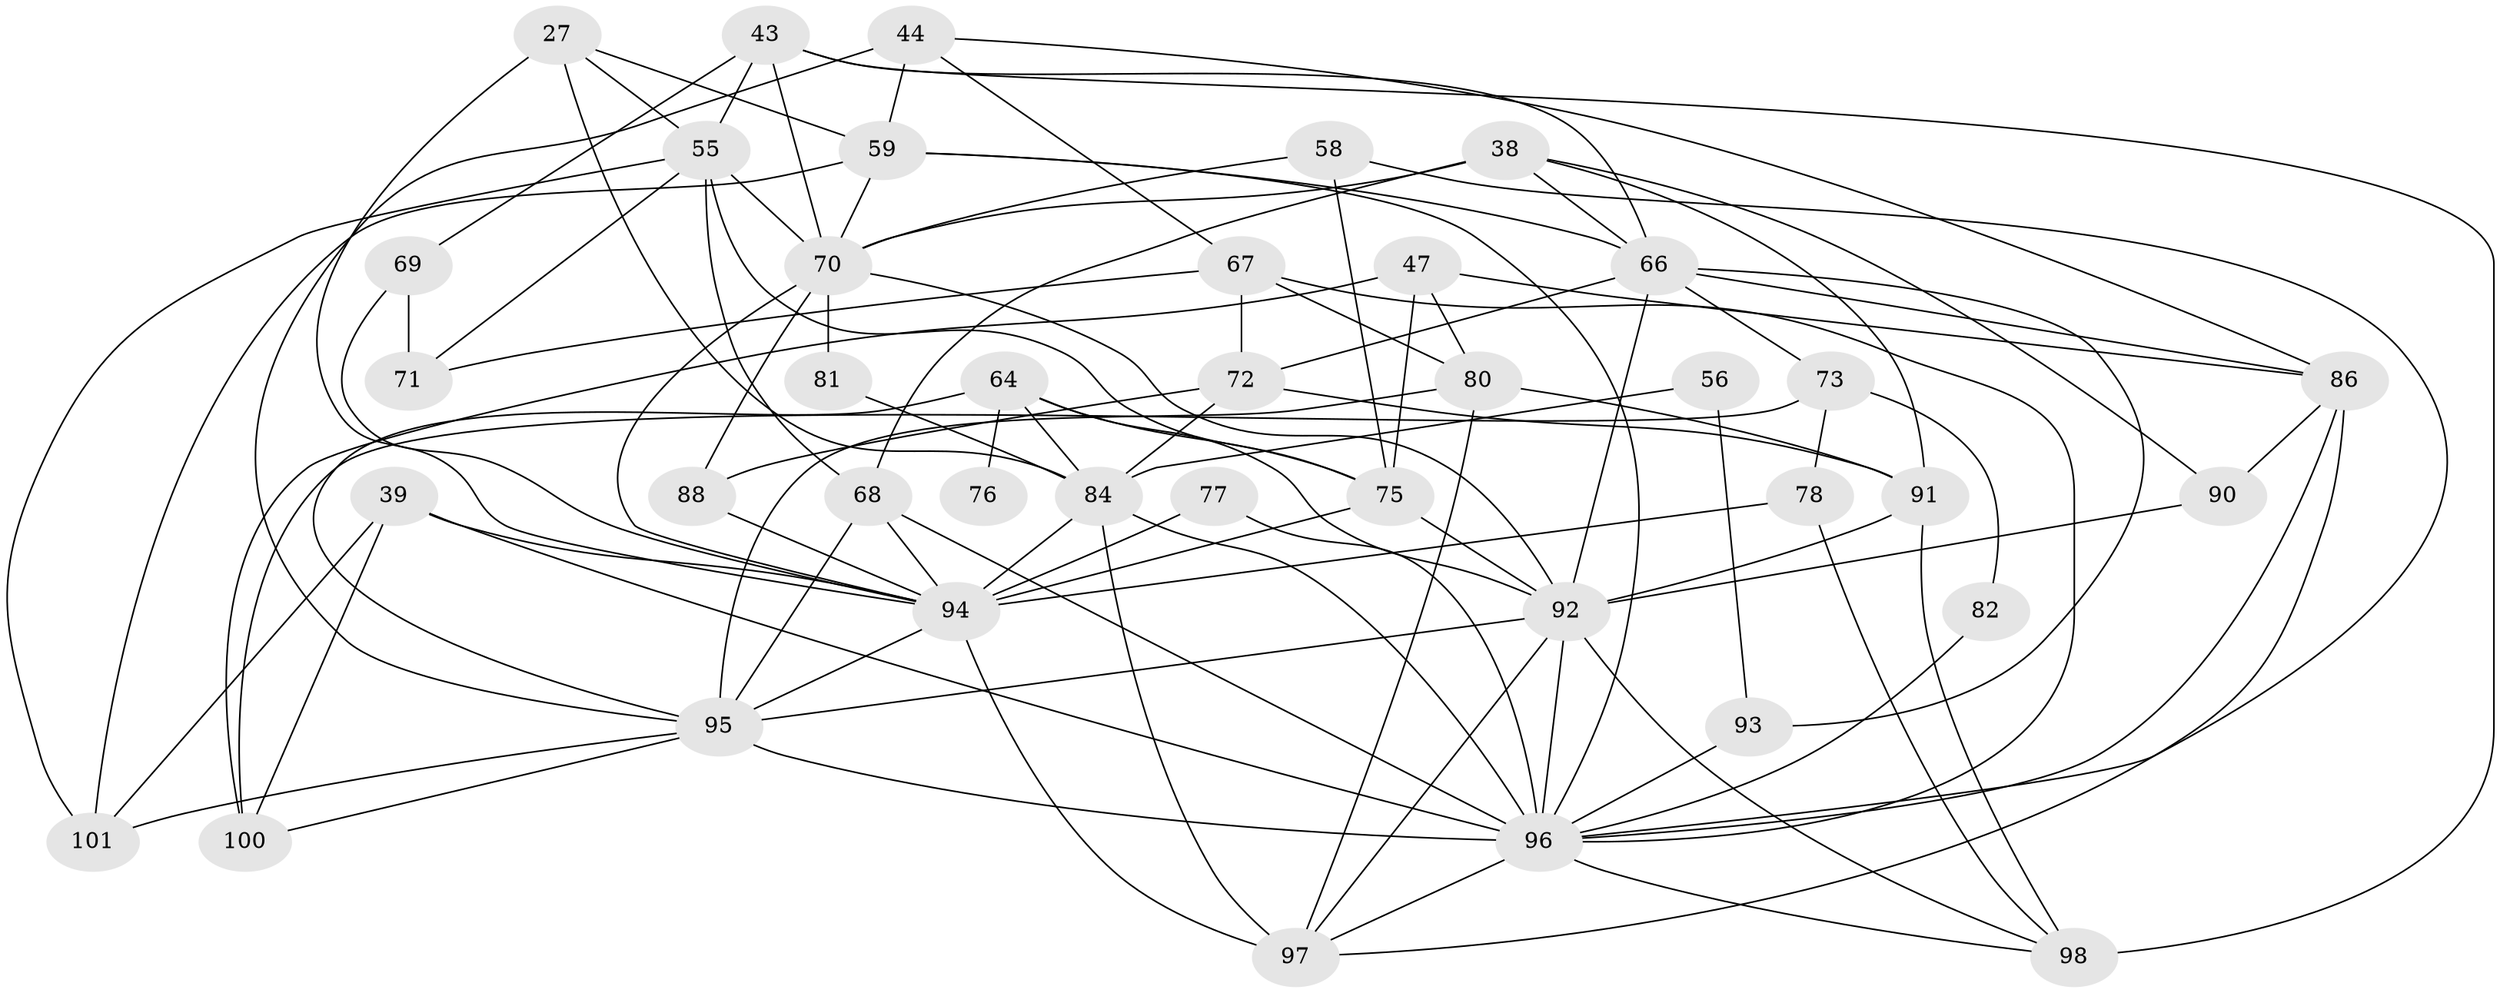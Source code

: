 // original degree distribution, {5: 0.16831683168316833, 3: 0.25742574257425743, 7: 0.0297029702970297, 4: 0.33663366336633666, 2: 0.1188118811881188, 6: 0.06930693069306931, 10: 0.009900990099009901, 8: 0.009900990099009901}
// Generated by graph-tools (version 1.1) at 2025/55/03/04/25 21:55:02]
// undirected, 40 vertices, 102 edges
graph export_dot {
graph [start="1"]
  node [color=gray90,style=filled];
  27 [super="+2"];
  38;
  39;
  43;
  44;
  47;
  55 [super="+54"];
  56;
  58;
  59 [super="+22+49"];
  64 [super="+7"];
  66 [super="+33+60+23"];
  67 [super="+62"];
  68 [super="+32+19"];
  69 [super="+12"];
  70 [super="+50"];
  71;
  72 [super="+8"];
  73 [super="+4"];
  75 [super="+18+30"];
  76;
  77;
  78;
  80;
  81 [super="+57"];
  82;
  84 [super="+9+51+37"];
  86 [super="+16+74"];
  88;
  90;
  91 [super="+29"];
  92 [super="+31+63+89+52"];
  93;
  94 [super="+26+65"];
  95 [super="+21+35"];
  96 [super="+17+42+87"];
  97 [super="+83+85"];
  98 [super="+15"];
  100 [super="+99"];
  101 [super="+79"];
  27 -- 59;
  27 -- 55;
  27 -- 94 [weight=2];
  27 -- 84;
  38 -- 91;
  38 -- 68 [weight=2];
  38 -- 70;
  38 -- 90;
  38 -- 66;
  39 -- 101;
  39 -- 100;
  39 -- 94;
  39 -- 96;
  43 -- 66;
  43 -- 55 [weight=2];
  43 -- 69;
  43 -- 70;
  43 -- 98;
  44 -- 95;
  44 -- 67;
  44 -- 86;
  44 -- 59;
  47 -- 100 [weight=2];
  47 -- 80;
  47 -- 75;
  47 -- 86;
  55 -- 71 [weight=2];
  55 -- 101;
  55 -- 68;
  55 -- 75;
  55 -- 70;
  56 -- 93;
  56 -- 84;
  58 -- 70;
  58 -- 75;
  58 -- 96;
  59 -- 101 [weight=2];
  59 -- 70 [weight=2];
  59 -- 96 [weight=2];
  59 -- 66;
  64 -- 76 [weight=2];
  64 -- 75;
  64 -- 95;
  64 -- 92;
  64 -- 84;
  66 -- 92 [weight=3];
  66 -- 72;
  66 -- 86;
  66 -- 73;
  66 -- 93;
  67 -- 80;
  67 -- 72 [weight=2];
  67 -- 71;
  67 -- 96 [weight=2];
  68 -- 94 [weight=2];
  68 -- 96 [weight=2];
  68 -- 95 [weight=2];
  69 -- 94;
  69 -- 71;
  70 -- 81;
  70 -- 88;
  70 -- 92 [weight=2];
  70 -- 94 [weight=2];
  72 -- 91;
  72 -- 88 [weight=2];
  72 -- 84 [weight=2];
  73 -- 82;
  73 -- 100;
  73 -- 78;
  75 -- 92 [weight=3];
  75 -- 94 [weight=2];
  77 -- 94;
  77 -- 96;
  78 -- 98;
  78 -- 94 [weight=2];
  80 -- 91;
  80 -- 97;
  80 -- 95;
  81 -- 84 [weight=2];
  82 -- 96;
  84 -- 94;
  84 -- 96;
  84 -- 97;
  86 -- 96;
  86 -- 90;
  86 -- 97 [weight=3];
  88 -- 94;
  90 -- 92;
  91 -- 98 [weight=2];
  91 -- 92 [weight=2];
  92 -- 97 [weight=2];
  92 -- 96 [weight=3];
  92 -- 98;
  92 -- 95;
  93 -- 96 [weight=2];
  94 -- 95 [weight=2];
  94 -- 97 [weight=2];
  95 -- 96;
  95 -- 100;
  95 -- 101 [weight=2];
  96 -- 97 [weight=2];
  96 -- 98;
}
